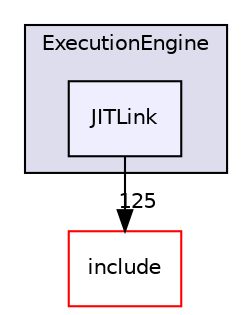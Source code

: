 digraph "lib/ExecutionEngine/JITLink" {
  bgcolor=transparent;
  compound=true
  node [ fontsize="10", fontname="Helvetica"];
  edge [ labelfontsize="10", labelfontname="Helvetica"];
  subgraph clusterdir_9ff4c6dc1720636682ab045c894e9bc5 {
    graph [ bgcolor="#ddddee", pencolor="black", label="ExecutionEngine" fontname="Helvetica", fontsize="10", URL="dir_9ff4c6dc1720636682ab045c894e9bc5.html"]
  dir_c0daa9c1887f9b9c5a8c0de610c5601a [shape=box, label="JITLink", style="filled", fillcolor="#eeeeff", pencolor="black", URL="dir_c0daa9c1887f9b9c5a8c0de610c5601a.html"];
  }
  dir_d44c64559bbebec7f509842c48db8b23 [shape=box label="include" color="red" URL="dir_d44c64559bbebec7f509842c48db8b23.html"];
  dir_c0daa9c1887f9b9c5a8c0de610c5601a->dir_d44c64559bbebec7f509842c48db8b23 [headlabel="125", labeldistance=1.5 headhref="dir_000059_000001.html"];
}
